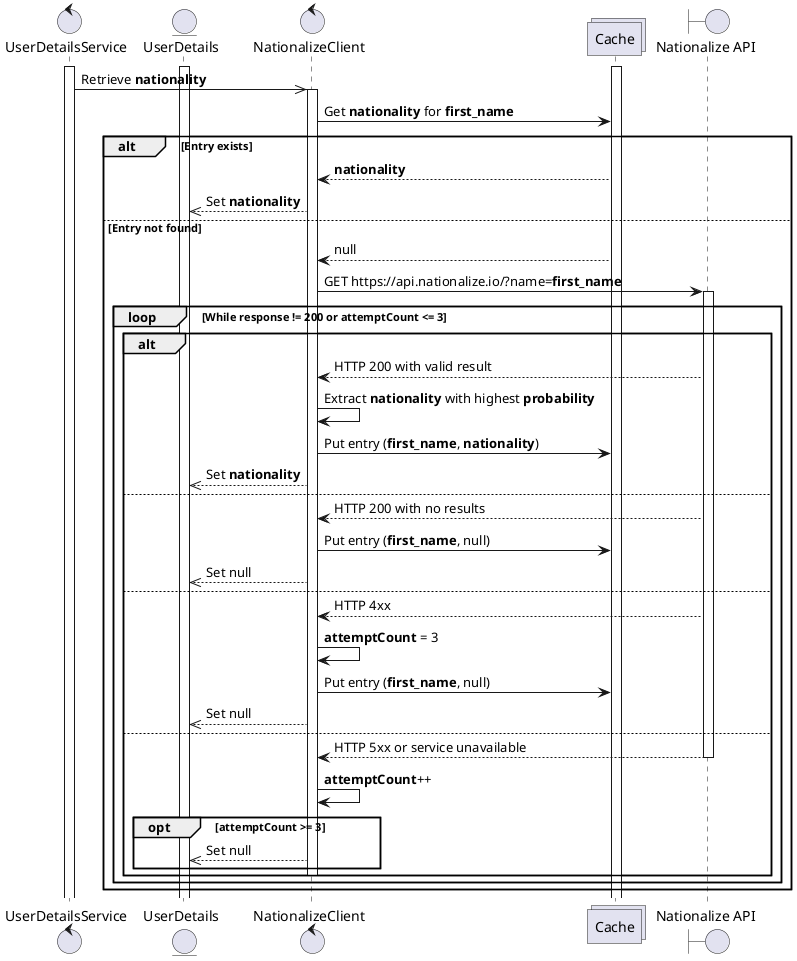 @startuml
control UserDetailsService as service
entity UserDetails as userDetails
control NationalizeClient as client
collections Cache as cache
boundary "Nationalize API" as api

activate service
activate userDetails
activate cache

service ->> client: Retrieve **nationality**

activate client
client -> cache: Get **nationality** for **first_name**

alt Entry exists
    cache --> client: **nationality**
    client -->> userDetails: Set **nationality**

else Entry not found
    cache --> client: null

    client -> api: GET https://api.nationalize.io/?name=**first_name**
    activate api

    loop While response != 200 or attemptCount <= 3
        alt
            api --> client: HTTP 200 with valid result
            client -> client: Extract **nationality** with highest **probability**
            client -> cache: Put entry (**first_name**, **nationality**)
            client -->> userDetails: Set **nationality**

        else
            api --> client: HTTP 200 with no results
            client -> cache: Put entry (**first_name**, null)
            client -->> userDetails: Set null

        else
            api --> client: HTTP 4xx
            client -> client: **attemptCount** = 3
            client -> cache: Put entry (**first_name**, null)
            client -->> userDetails: Set null

        else
            api --> client: HTTP 5xx or service unavailable
            deactivate api
            client -> client: **attemptCount**++
            opt attemptCount >= 3
                client -->> userDetails: Set null
            end
            deactivate client
        end
    end

    deactivate client
end






@enduml